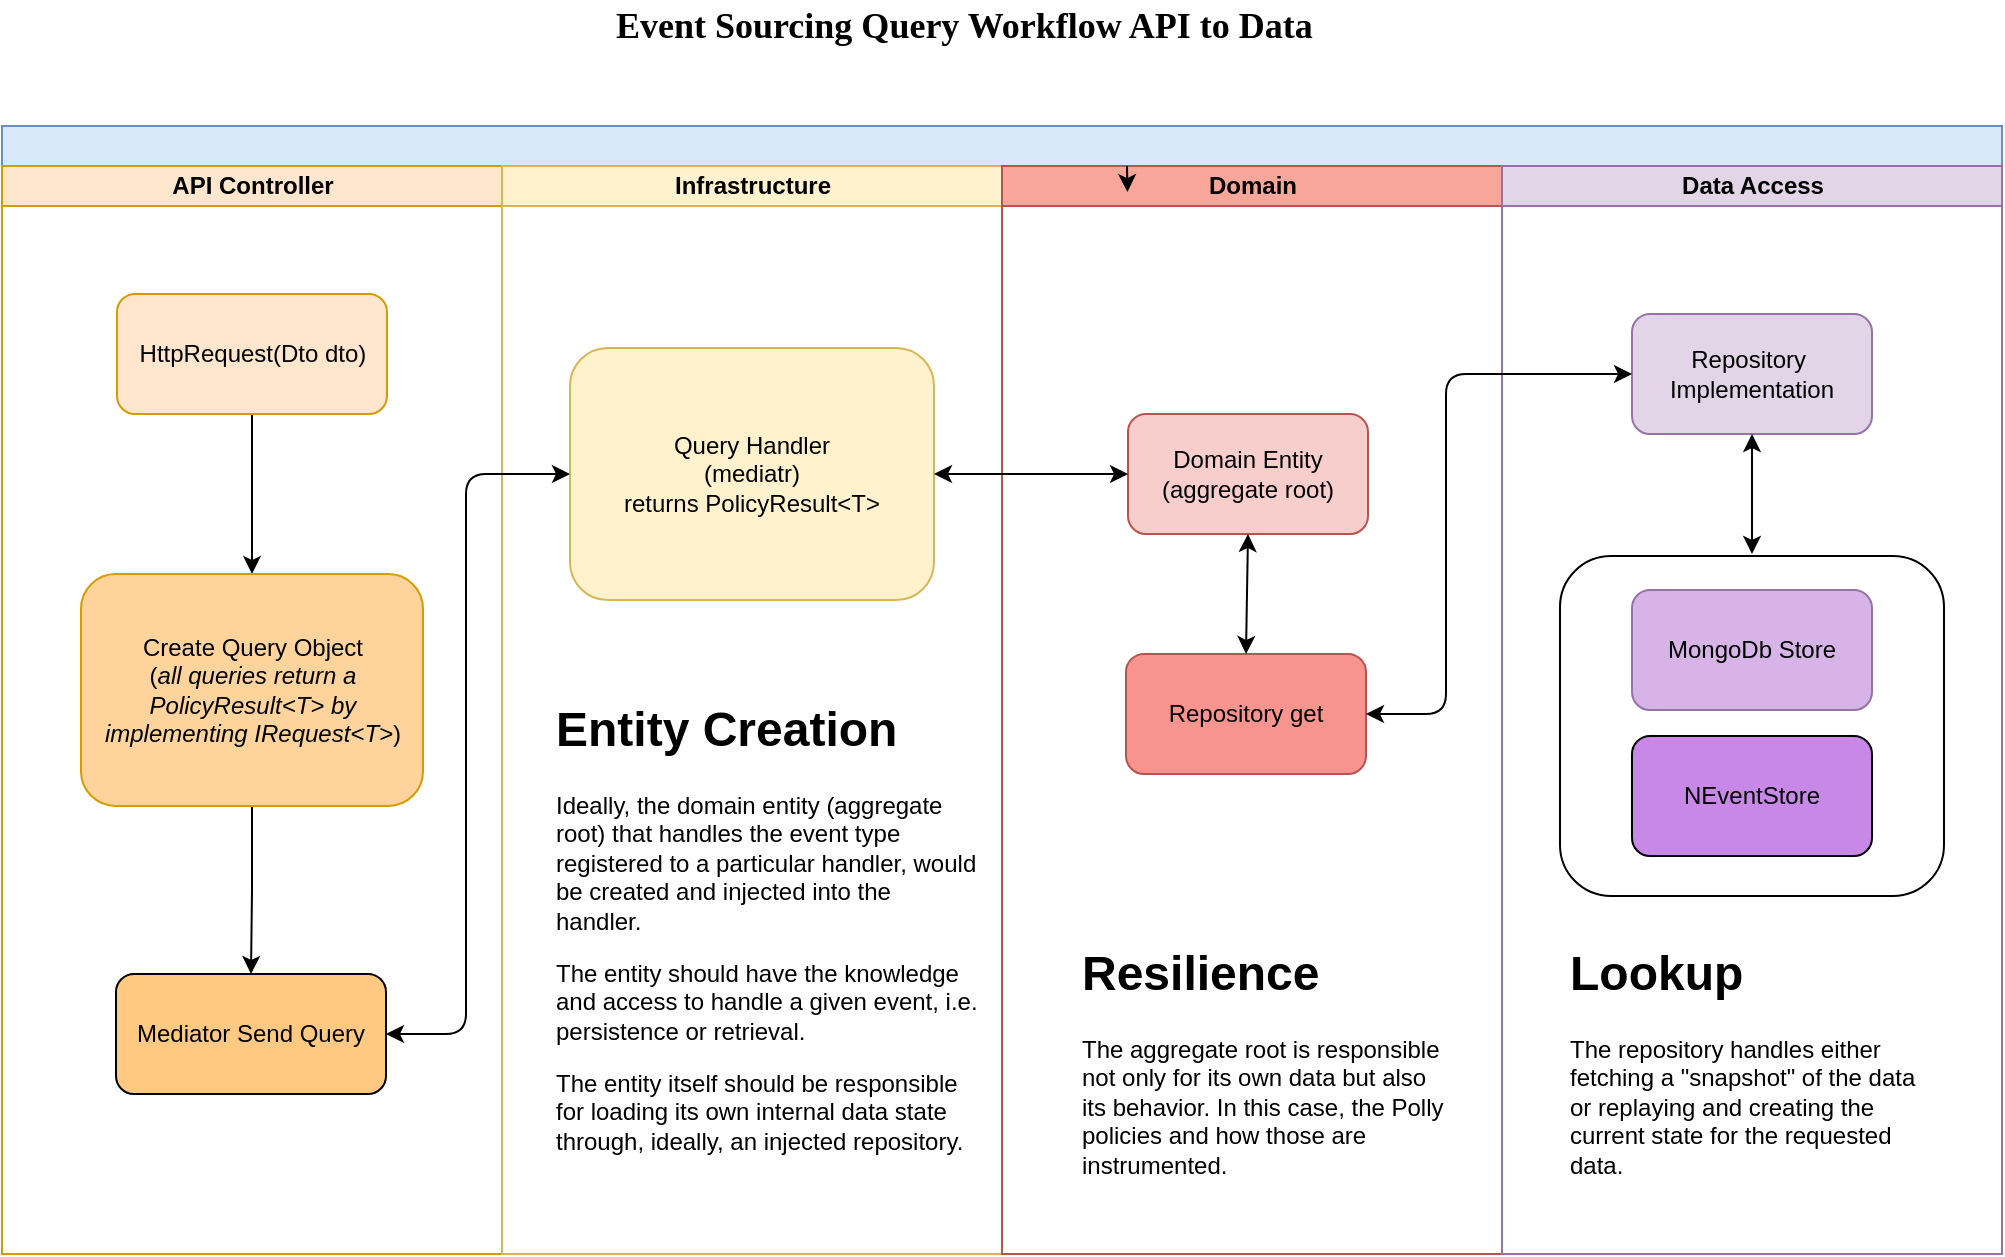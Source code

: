 <mxfile version="11.0.7" type="device"><diagram name="Page-1" id="74e2e168-ea6b-b213-b513-2b3c1d86103e"><mxGraphModel dx="1534" dy="1097" grid="1" gridSize="10" guides="1" tooltips="1" connect="1" arrows="1" fold="1" page="1" pageScale="1" pageWidth="1100" pageHeight="850" background="#ffffff" math="0" shadow="0"><root><mxCell id="0"/><mxCell id="1" parent="0"/><mxCell id="77e6c97f196da883-1" value="" style="swimlane;html=1;childLayout=stackLayout;startSize=20;rounded=0;shadow=0;labelBackgroundColor=none;strokeColor=#6c8ebf;strokeWidth=1;fillColor=#dae8fc;fontFamily=Verdana;fontSize=8;align=center;" parent="1" vertex="1"><mxGeometry x="50" y="123" width="1000" height="564" as="geometry"/></mxCell><mxCell id="77e6c97f196da883-2" value="API Controller" style="swimlane;html=1;startSize=20;fillColor=#ffe6cc;strokeColor=#d79b00;" parent="77e6c97f196da883-1" vertex="1"><mxGeometry y="20" width="250" height="544" as="geometry"/></mxCell><mxCell id="1GRKPbx1N2hwwIt5kS5W-11" value="" style="edgeStyle=orthogonalEdgeStyle;rounded=0;orthogonalLoop=1;jettySize=auto;html=1;" parent="77e6c97f196da883-2" source="1GRKPbx1N2hwwIt5kS5W-9" target="1GRKPbx1N2hwwIt5kS5W-10" edge="1"><mxGeometry relative="1" as="geometry"/></mxCell><mxCell id="1GRKPbx1N2hwwIt5kS5W-9" value="HttpRequest(Dto dto)" style="rounded=1;whiteSpace=wrap;html=1;fillColor=#ffe6cc;strokeColor=#d79b00;" parent="77e6c97f196da883-2" vertex="1"><mxGeometry x="57.5" y="64" width="135" height="60" as="geometry"/></mxCell><mxCell id="1GRKPbx1N2hwwIt5kS5W-13" value="" style="edgeStyle=orthogonalEdgeStyle;rounded=0;orthogonalLoop=1;jettySize=auto;html=1;" parent="77e6c97f196da883-2" source="1GRKPbx1N2hwwIt5kS5W-10" target="1GRKPbx1N2hwwIt5kS5W-12" edge="1"><mxGeometry relative="1" as="geometry"/></mxCell><mxCell id="1GRKPbx1N2hwwIt5kS5W-10" value="Create Query Object&lt;br&gt;(&lt;i&gt;all queries return a PolicyResult&amp;lt;T&amp;gt; by implementing IRequest&amp;lt;T&amp;gt;&lt;/i&gt;)" style="rounded=1;whiteSpace=wrap;html=1;fillColor=#FFD49C;strokeColor=#d79b00;" parent="77e6c97f196da883-2" vertex="1"><mxGeometry x="39.5" y="204" width="171" height="116" as="geometry"/></mxCell><mxCell id="1GRKPbx1N2hwwIt5kS5W-12" value="Mediator Send Query" style="rounded=1;whiteSpace=wrap;html=1;fillColor=#FFC982;" parent="77e6c97f196da883-2" vertex="1"><mxGeometry x="57" y="404" width="135" height="60" as="geometry"/></mxCell><mxCell id="1GRKPbx1N2hwwIt5kS5W-4" value="Infrastructure" style="swimlane;html=1;startSize=20;fillColor=#fff2cc;strokeColor=#d6b656;" parent="77e6c97f196da883-1" vertex="1"><mxGeometry x="250" y="20" width="250" height="544" as="geometry"/></mxCell><mxCell id="1GRKPbx1N2hwwIt5kS5W-14" value="Query Handler&lt;br&gt;(mediatr)&lt;br&gt;returns PolicyResult&amp;lt;T&amp;gt;" style="rounded=1;whiteSpace=wrap;html=1;fillColor=#fff2cc;strokeColor=#d6b656;" parent="1GRKPbx1N2hwwIt5kS5W-4" vertex="1"><mxGeometry x="34" y="91" width="182" height="126" as="geometry"/></mxCell><mxCell id="1GRKPbx1N2hwwIt5kS5W-34" value="&lt;h1&gt;Entity Creation&lt;/h1&gt;&lt;h1&gt;&lt;p style=&quot;font-size: 12px ; font-weight: 400&quot;&gt;Ideally, the domain entity (aggregate root) that handles the event type registered to a particular handler, would be created and injected into the handler.&lt;/p&gt;&lt;p style=&quot;font-size: 12px ; font-weight: 400&quot;&gt;The entity should have the knowledge and access to handle a given event, i.e. persistence or retrieval.&lt;/p&gt;&lt;p style=&quot;font-size: 12px ; font-weight: 400&quot;&gt;The entity itself should be responsible for loading its own internal data state through, ideally, an injected repository.&lt;/p&gt;&lt;/h1&gt;" style="text;html=1;strokeColor=none;fillColor=none;spacing=5;spacingTop=-20;whiteSpace=wrap;overflow=hidden;rounded=0;" parent="1GRKPbx1N2hwwIt5kS5W-4" vertex="1"><mxGeometry x="22" y="262" width="220" height="262" as="geometry"/></mxCell><mxCell id="1GRKPbx1N2hwwIt5kS5W-5" value="Domain" style="swimlane;html=1;startSize=20;fillColor=#F8A69A;strokeColor=#b85450;" parent="77e6c97f196da883-1" vertex="1"><mxGeometry x="500" y="20" width="250" height="544" as="geometry"/></mxCell><mxCell id="1GRKPbx1N2hwwIt5kS5W-16" value="Domain Entity&lt;br&gt;(aggregate root)" style="rounded=1;whiteSpace=wrap;html=1;fillColor=#f8cecc;strokeColor=#b85450;" parent="1GRKPbx1N2hwwIt5kS5W-5" vertex="1"><mxGeometry x="63" y="124" width="120" height="60" as="geometry"/></mxCell><mxCell id="1GRKPbx1N2hwwIt5kS5W-18" value="Repository get" style="rounded=1;whiteSpace=wrap;html=1;fillColor=#F8948D;strokeColor=#b85450;" parent="1GRKPbx1N2hwwIt5kS5W-5" vertex="1"><mxGeometry x="62" y="244" width="120" height="60" as="geometry"/></mxCell><mxCell id="1GRKPbx1N2hwwIt5kS5W-29" value="" style="endArrow=classic;startArrow=classic;html=1;entryX=0.5;entryY=1;entryDx=0;entryDy=0;exitX=0.5;exitY=0;exitDx=0;exitDy=0;" parent="1GRKPbx1N2hwwIt5kS5W-5" source="1GRKPbx1N2hwwIt5kS5W-18" target="1GRKPbx1N2hwwIt5kS5W-16" edge="1"><mxGeometry width="50" height="50" relative="1" as="geometry"><mxPoint x="102" y="227" as="sourcePoint"/><mxPoint x="122" y="167" as="targetPoint"/></mxGeometry></mxCell><mxCell id="1GRKPbx1N2hwwIt5kS5W-6" value="Data Access" style="swimlane;html=1;startSize=20;fillColor=#e1d5e7;strokeColor=#9673a6;" parent="77e6c97f196da883-1" vertex="1"><mxGeometry x="750" y="20" width="250" height="544" as="geometry"/></mxCell><mxCell id="1GRKPbx1N2hwwIt5kS5W-25" value="" style="group" parent="1GRKPbx1N2hwwIt5kS5W-6" vertex="1" connectable="0"><mxGeometry x="29" y="195" width="192" height="170" as="geometry"/></mxCell><mxCell id="1GRKPbx1N2hwwIt5kS5W-23" value="" style="rounded=1;whiteSpace=wrap;html=1;" parent="1GRKPbx1N2hwwIt5kS5W-25" vertex="1"><mxGeometry width="192" height="170" as="geometry"/></mxCell><mxCell id="1GRKPbx1N2hwwIt5kS5W-21" value="NEventStore" style="rounded=1;whiteSpace=wrap;html=1;fillColor=#C788E7;" parent="1GRKPbx1N2hwwIt5kS5W-25" vertex="1"><mxGeometry x="36" y="90" width="120" height="60" as="geometry"/></mxCell><mxCell id="1GRKPbx1N2hwwIt5kS5W-22" value="MongoDb Store" style="rounded=1;whiteSpace=wrap;html=1;fillColor=#D6B4E7;strokeColor=#9673a6;" parent="1GRKPbx1N2hwwIt5kS5W-25" vertex="1"><mxGeometry x="36" y="17" width="120" height="60" as="geometry"/></mxCell><mxCell id="1GRKPbx1N2hwwIt5kS5W-26" value="Repository&amp;nbsp;&lt;br&gt;Implementation" style="rounded=1;whiteSpace=wrap;html=1;fillColor=#e1d5e7;strokeColor=#9673a6;" parent="1GRKPbx1N2hwwIt5kS5W-6" vertex="1"><mxGeometry x="65" y="74" width="120" height="60" as="geometry"/></mxCell><mxCell id="1GRKPbx1N2hwwIt5kS5W-28" value="" style="endArrow=classic;startArrow=classic;html=1;entryX=0.5;entryY=1;entryDx=0;entryDy=0;" parent="1GRKPbx1N2hwwIt5kS5W-6" target="1GRKPbx1N2hwwIt5kS5W-26" edge="1"><mxGeometry width="50" height="50" relative="1" as="geometry"><mxPoint x="125" y="194" as="sourcePoint"/><mxPoint x="142" y="144" as="targetPoint"/></mxGeometry></mxCell><mxCell id="1GRKPbx1N2hwwIt5kS5W-35" value="&lt;h1&gt;Lookup&lt;/h1&gt;&lt;div&gt;The repository handles either fetching a &quot;snapshot&quot; of the data or replaying and creating the current state for the requested data.&lt;/div&gt;" style="text;html=1;strokeColor=none;fillColor=none;spacing=5;spacingTop=-20;whiteSpace=wrap;overflow=hidden;rounded=0;" parent="1GRKPbx1N2hwwIt5kS5W-6" vertex="1"><mxGeometry x="29" y="384" width="190" height="120" as="geometry"/></mxCell><mxCell id="1GRKPbx1N2hwwIt5kS5W-7" style="edgeStyle=orthogonalEdgeStyle;rounded=0;orthogonalLoop=1;jettySize=auto;html=1;exitX=0.25;exitY=0;exitDx=0;exitDy=0;entryX=0.251;entryY=0.024;entryDx=0;entryDy=0;entryPerimeter=0;" parent="77e6c97f196da883-1" source="1GRKPbx1N2hwwIt5kS5W-5" target="1GRKPbx1N2hwwIt5kS5W-5" edge="1"><mxGeometry relative="1" as="geometry"/></mxCell><mxCell id="1GRKPbx1N2hwwIt5kS5W-30" value="" style="endArrow=classic;startArrow=classic;html=1;entryX=0;entryY=0.5;entryDx=0;entryDy=0;exitX=1;exitY=0.5;exitDx=0;exitDy=0;" parent="77e6c97f196da883-1" source="1GRKPbx1N2hwwIt5kS5W-18" target="1GRKPbx1N2hwwIt5kS5W-26" edge="1"><mxGeometry width="50" height="50" relative="1" as="geometry"><mxPoint x="682" y="214" as="sourcePoint"/><mxPoint x="732" y="164" as="targetPoint"/><Array as="points"><mxPoint x="722" y="294"/><mxPoint x="722" y="124"/></Array></mxGeometry></mxCell><mxCell id="1GRKPbx1N2hwwIt5kS5W-31" value="" style="endArrow=classic;startArrow=classic;html=1;exitX=1;exitY=0.5;exitDx=0;exitDy=0;entryX=0;entryY=0.5;entryDx=0;entryDy=0;" parent="77e6c97f196da883-1" source="1GRKPbx1N2hwwIt5kS5W-14" target="1GRKPbx1N2hwwIt5kS5W-16" edge="1"><mxGeometry width="50" height="50" relative="1" as="geometry"><mxPoint x="462" y="149" as="sourcePoint"/><mxPoint x="512" y="99" as="targetPoint"/></mxGeometry></mxCell><mxCell id="1GRKPbx1N2hwwIt5kS5W-33" value="" style="endArrow=classic;startArrow=classic;html=1;exitX=1;exitY=0.5;exitDx=0;exitDy=0;entryX=0;entryY=0.5;entryDx=0;entryDy=0;" parent="77e6c97f196da883-1" source="1GRKPbx1N2hwwIt5kS5W-12" target="1GRKPbx1N2hwwIt5kS5W-14" edge="1"><mxGeometry width="50" height="50" relative="1" as="geometry"><mxPoint x="332" y="414" as="sourcePoint"/><mxPoint x="382" y="364" as="targetPoint"/><Array as="points"><mxPoint x="232" y="454"/><mxPoint x="232" y="174"/></Array></mxGeometry></mxCell><mxCell id="1GRKPbx1N2hwwIt5kS5W-8" value="&lt;span style=&quot;font-family: &amp;#34;verdana&amp;#34; ; font-weight: 700 ; text-align: center&quot;&gt;&lt;font style=&quot;font-size: 18px&quot;&gt;Event Sourcing Query Workflow API to Data&lt;/font&gt;&lt;/span&gt;" style="text;html=1;resizable=0;points=[];autosize=1;align=left;verticalAlign=top;spacingTop=-4;" parent="1" vertex="1"><mxGeometry x="355" y="60" width="460" height="20" as="geometry"/></mxCell><mxCell id="i9sNIbLe8NhbMod0rBxd-1" value="&lt;h1&gt;Resilience&lt;/h1&gt;&lt;p&gt;The aggregate root is responsible not only for its own data but also its behavior. In this case, the Polly policies and how those are instrumented.&lt;/p&gt;" style="text;html=1;strokeColor=none;fillColor=none;spacing=5;spacingTop=-20;whiteSpace=wrap;overflow=hidden;rounded=0;" vertex="1" parent="1"><mxGeometry x="585" y="527" width="190" height="120" as="geometry"/></mxCell></root></mxGraphModel></diagram></mxfile>